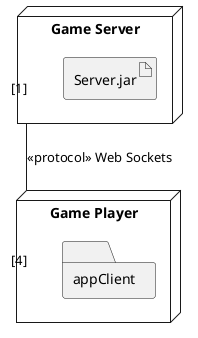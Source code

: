 @startuml
node "Game Server" as server {
    artifact "Server.jar" as Server

}
node "Game Player" as player {
    folder appClient
}
server "[1]" -- "[4]" player : <<protocol>> Web Sockets
@enduml